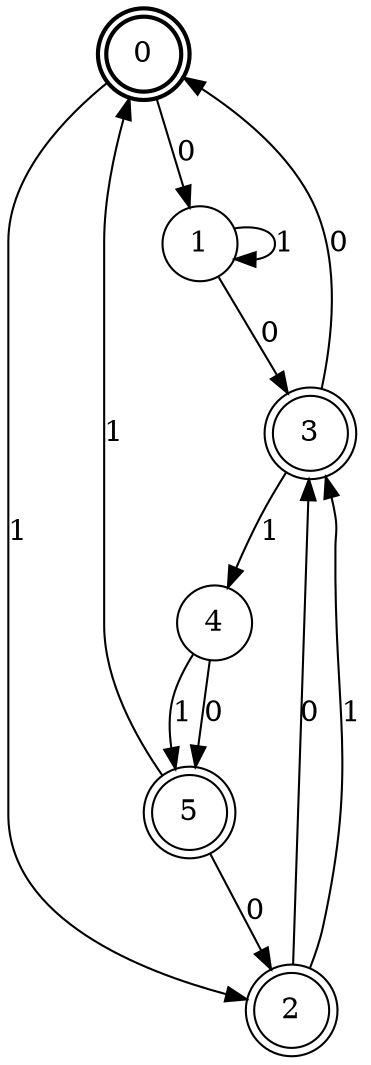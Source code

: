 digraph Automat {
    node [shape = circle];
    0 [style = "bold"];
    0 [peripheries=2]
    0 -> 1 [label = "0"];
    0 -> 2 [label = "1"];
    1 -> 3 [label = "0"];
    1 -> 1 [label = "1"];
    2 [peripheries=2]
    2 -> 3 [label = "0"];
    2 -> 3 [label = "1"];
    3 [peripheries=2]
    3 -> 0 [label = "0"];
    3 -> 4 [label = "1"];
    4 -> 5 [label = "0"];
    4 -> 5 [label = "1"];
    5 [peripheries=2]
    5 -> 2 [label = "0"];
    5 -> 0 [label = "1"];
}
